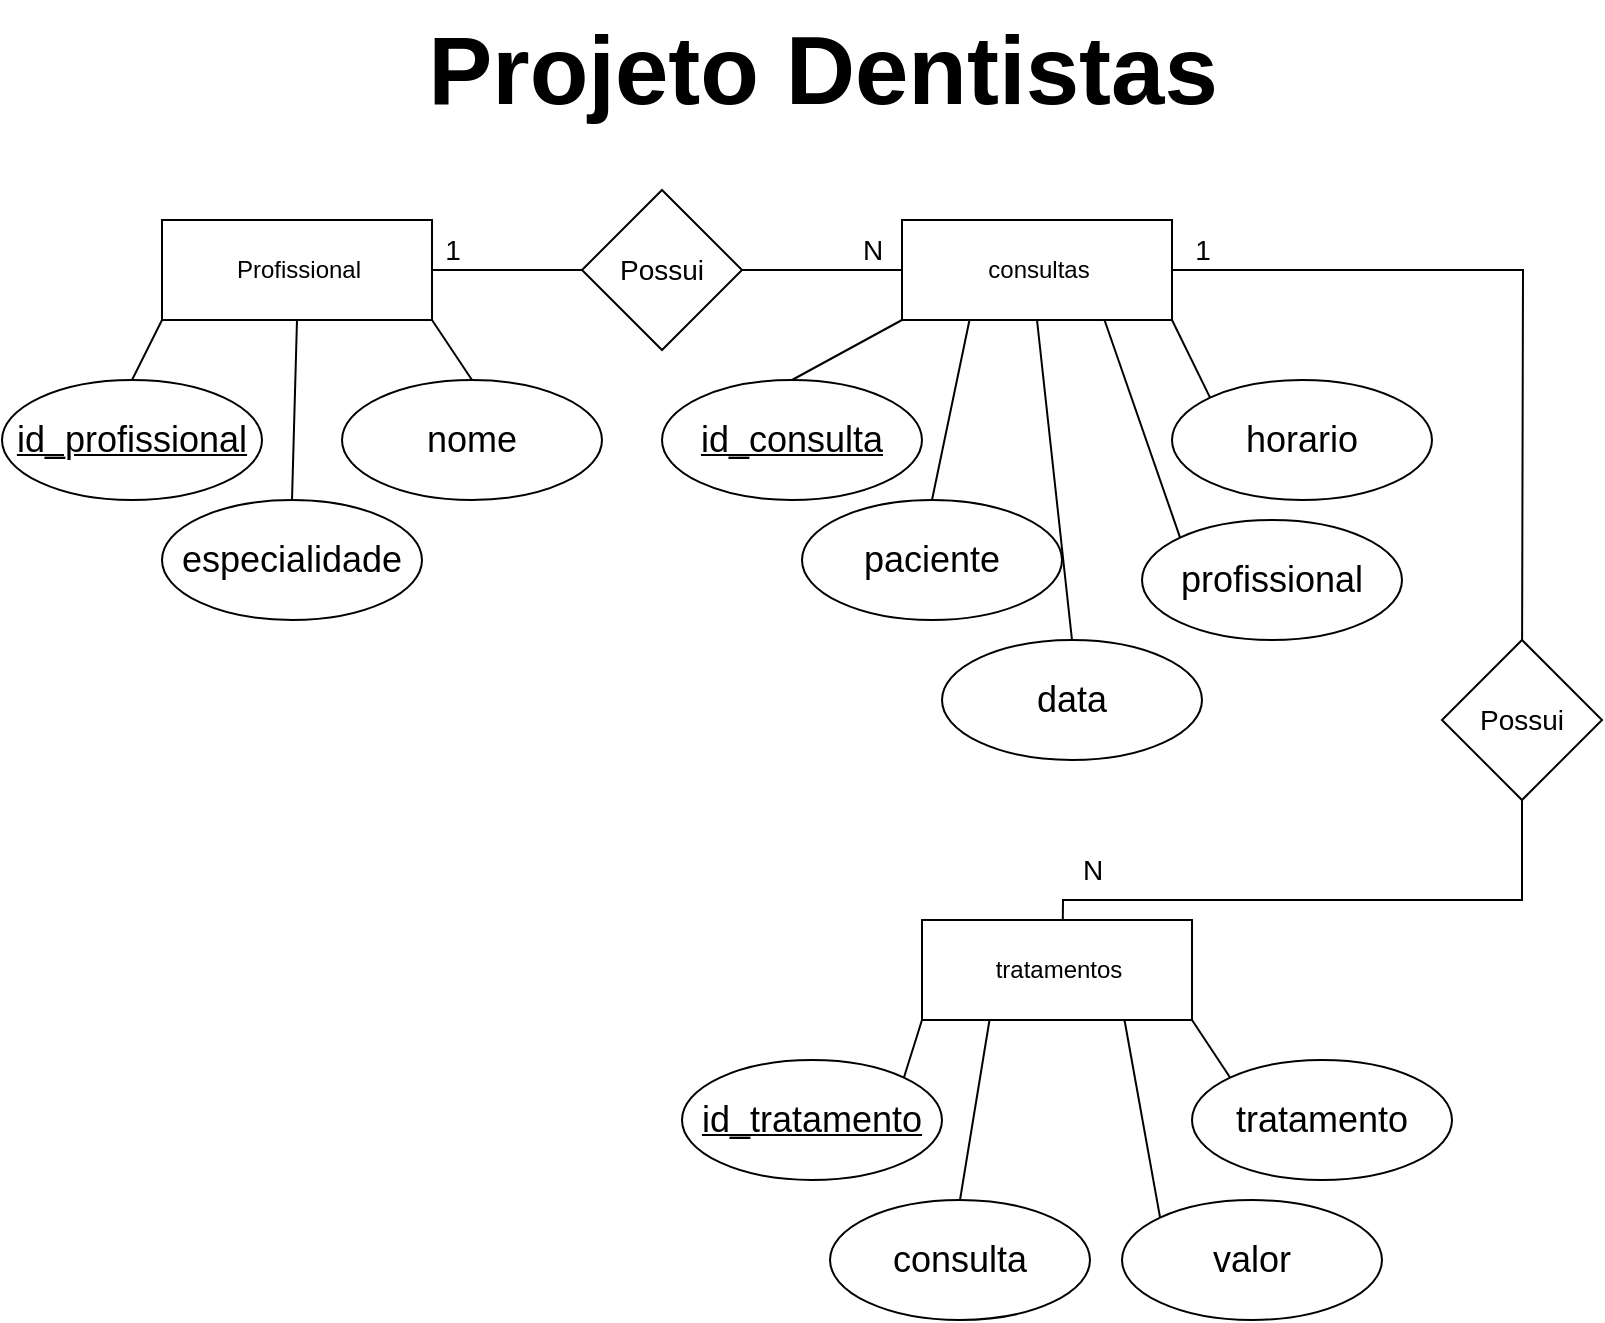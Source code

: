 <mxfile version="20.6.0" type="device"><diagram id="LDo0RXhBfajO5_ESKPVJ" name="Página-1"><mxGraphModel dx="1662" dy="794" grid="1" gridSize="10" guides="1" tooltips="1" connect="1" arrows="1" fold="1" page="1" pageScale="1" pageWidth="827" pageHeight="1169" math="0" shadow="0"><root><mxCell id="0"/><mxCell id="1" parent="0"/><mxCell id="sBhcF0kDkl56p9Jq2RJi-2" value="Profissional" style="html=1;" vertex="1" parent="1"><mxGeometry x="80" y="140" width="135" height="50" as="geometry"/></mxCell><mxCell id="sBhcF0kDkl56p9Jq2RJi-4" value="&lt;font style=&quot;font-size: 48px;&quot;&gt;&lt;b&gt;Projeto Dentistas&lt;/b&gt;&lt;/font&gt;" style="text;html=1;align=center;verticalAlign=middle;resizable=0;points=[];autosize=1;strokeColor=none;fillColor=none;" vertex="1" parent="1"><mxGeometry x="200" y="30" width="420" height="70" as="geometry"/></mxCell><mxCell id="sBhcF0kDkl56p9Jq2RJi-6" value="&lt;font style=&quot;font-size: 14px;&quot;&gt;Possui&lt;/font&gt;" style="rhombus;whiteSpace=wrap;html=1;fontSize=6;" vertex="1" parent="1"><mxGeometry x="290" y="125" width="80" height="80" as="geometry"/></mxCell><mxCell id="sBhcF0kDkl56p9Jq2RJi-7" value="" style="endArrow=none;html=1;rounded=0;fontSize=18;entryX=0;entryY=0.5;entryDx=0;entryDy=0;exitX=1;exitY=0.5;exitDx=0;exitDy=0;" edge="1" parent="1" source="sBhcF0kDkl56p9Jq2RJi-2" target="sBhcF0kDkl56p9Jq2RJi-6"><mxGeometry width="50" height="50" relative="1" as="geometry"><mxPoint x="280" y="240" as="sourcePoint"/><mxPoint x="330" y="190" as="targetPoint"/></mxGeometry></mxCell><mxCell id="sBhcF0kDkl56p9Jq2RJi-8" value="&lt;u&gt;id_profissional&lt;/u&gt;" style="ellipse;whiteSpace=wrap;html=1;fontSize=18;" vertex="1" parent="1"><mxGeometry y="220" width="130" height="60" as="geometry"/></mxCell><mxCell id="sBhcF0kDkl56p9Jq2RJi-9" value="nome" style="ellipse;whiteSpace=wrap;html=1;fontSize=18;" vertex="1" parent="1"><mxGeometry x="170" y="220" width="130" height="60" as="geometry"/></mxCell><mxCell id="sBhcF0kDkl56p9Jq2RJi-10" value="especialidade" style="ellipse;whiteSpace=wrap;html=1;fontSize=18;" vertex="1" parent="1"><mxGeometry x="80" y="280" width="130" height="60" as="geometry"/></mxCell><mxCell id="sBhcF0kDkl56p9Jq2RJi-11" value="" style="endArrow=none;html=1;rounded=0;fontSize=18;entryX=0.5;entryY=0;entryDx=0;entryDy=0;exitX=0.5;exitY=1;exitDx=0;exitDy=0;" edge="1" parent="1" source="sBhcF0kDkl56p9Jq2RJi-2" target="sBhcF0kDkl56p9Jq2RJi-10"><mxGeometry width="50" height="50" relative="1" as="geometry"><mxPoint x="225" y="175" as="sourcePoint"/><mxPoint x="300" y="175" as="targetPoint"/></mxGeometry></mxCell><mxCell id="sBhcF0kDkl56p9Jq2RJi-12" value="" style="endArrow=none;html=1;rounded=0;fontSize=18;entryX=0.5;entryY=0;entryDx=0;entryDy=0;exitX=0;exitY=1;exitDx=0;exitDy=0;" edge="1" parent="1" source="sBhcF0kDkl56p9Jq2RJi-2" target="sBhcF0kDkl56p9Jq2RJi-8"><mxGeometry width="50" height="50" relative="1" as="geometry"><mxPoint x="235" y="185" as="sourcePoint"/><mxPoint x="310" y="185" as="targetPoint"/></mxGeometry></mxCell><mxCell id="sBhcF0kDkl56p9Jq2RJi-13" value="" style="endArrow=none;html=1;rounded=0;fontSize=18;entryX=0.5;entryY=0;entryDx=0;entryDy=0;exitX=1;exitY=1;exitDx=0;exitDy=0;" edge="1" parent="1" source="sBhcF0kDkl56p9Jq2RJi-2" target="sBhcF0kDkl56p9Jq2RJi-9"><mxGeometry width="50" height="50" relative="1" as="geometry"><mxPoint x="245" y="195" as="sourcePoint"/><mxPoint x="320" y="195" as="targetPoint"/></mxGeometry></mxCell><mxCell id="sBhcF0kDkl56p9Jq2RJi-15" value="" style="endArrow=none;html=1;rounded=0;fontSize=18;entryX=0;entryY=0.5;entryDx=0;entryDy=0;exitX=1;exitY=0.5;exitDx=0;exitDy=0;" edge="1" parent="1" source="sBhcF0kDkl56p9Jq2RJi-6" target="sBhcF0kDkl56p9Jq2RJi-16"><mxGeometry width="50" height="50" relative="1" as="geometry"><mxPoint x="372.5" y="164.5" as="sourcePoint"/><mxPoint x="447.5" y="164.5" as="targetPoint"/></mxGeometry></mxCell><mxCell id="sBhcF0kDkl56p9Jq2RJi-20" style="edgeStyle=orthogonalEdgeStyle;rounded=0;orthogonalLoop=1;jettySize=auto;html=1;exitX=1;exitY=0.5;exitDx=0;exitDy=0;fontSize=14;" edge="1" parent="1" source="sBhcF0kDkl56p9Jq2RJi-16"><mxGeometry relative="1" as="geometry"><mxPoint x="760" y="370" as="targetPoint"/></mxGeometry></mxCell><mxCell id="sBhcF0kDkl56p9Jq2RJi-16" value="consultas" style="html=1;" vertex="1" parent="1"><mxGeometry x="450" y="140" width="135" height="50" as="geometry"/></mxCell><mxCell id="sBhcF0kDkl56p9Jq2RJi-17" value="data" style="ellipse;whiteSpace=wrap;html=1;fontSize=18;" vertex="1" parent="1"><mxGeometry x="470" y="350" width="130" height="60" as="geometry"/></mxCell><mxCell id="sBhcF0kDkl56p9Jq2RJi-18" value="profissional" style="ellipse;whiteSpace=wrap;html=1;fontSize=18;" vertex="1" parent="1"><mxGeometry x="570" y="290" width="130" height="60" as="geometry"/></mxCell><mxCell id="sBhcF0kDkl56p9Jq2RJi-19" value="paciente" style="ellipse;whiteSpace=wrap;html=1;fontSize=18;" vertex="1" parent="1"><mxGeometry x="400" y="280" width="130" height="60" as="geometry"/></mxCell><mxCell id="sBhcF0kDkl56p9Jq2RJi-21" value="horario" style="ellipse;whiteSpace=wrap;html=1;fontSize=18;" vertex="1" parent="1"><mxGeometry x="585" y="220" width="130" height="60" as="geometry"/></mxCell><mxCell id="sBhcF0kDkl56p9Jq2RJi-22" value="&lt;u&gt;id_consulta&lt;/u&gt;" style="ellipse;whiteSpace=wrap;html=1;fontSize=18;" vertex="1" parent="1"><mxGeometry x="330" y="220" width="130" height="60" as="geometry"/></mxCell><mxCell id="sBhcF0kDkl56p9Jq2RJi-24" style="edgeStyle=orthogonalEdgeStyle;rounded=0;orthogonalLoop=1;jettySize=auto;html=1;exitX=0.5;exitY=1;exitDx=0;exitDy=0;fontSize=14;" edge="1" parent="1" source="sBhcF0kDkl56p9Jq2RJi-23"><mxGeometry relative="1" as="geometry"><mxPoint x="530" y="530" as="targetPoint"/></mxGeometry></mxCell><mxCell id="sBhcF0kDkl56p9Jq2RJi-23" value="&lt;font style=&quot;font-size: 14px;&quot;&gt;Possui&lt;/font&gt;" style="rhombus;whiteSpace=wrap;html=1;fontSize=6;" vertex="1" parent="1"><mxGeometry x="720" y="350" width="80" height="80" as="geometry"/></mxCell><mxCell id="sBhcF0kDkl56p9Jq2RJi-25" value="tratamentos" style="html=1;" vertex="1" parent="1"><mxGeometry x="460" y="490" width="135" height="50" as="geometry"/></mxCell><mxCell id="sBhcF0kDkl56p9Jq2RJi-26" value="" style="endArrow=none;html=1;rounded=0;fontSize=18;entryX=0.5;entryY=0;entryDx=0;entryDy=0;exitX=0.5;exitY=1;exitDx=0;exitDy=0;" edge="1" parent="1" source="sBhcF0kDkl56p9Jq2RJi-16" target="sBhcF0kDkl56p9Jq2RJi-17"><mxGeometry width="50" height="50" relative="1" as="geometry"><mxPoint x="157.5" y="200" as="sourcePoint"/><mxPoint x="155" y="290" as="targetPoint"/></mxGeometry></mxCell><mxCell id="sBhcF0kDkl56p9Jq2RJi-27" value="" style="endArrow=none;html=1;rounded=0;fontSize=18;entryX=0.5;entryY=0;entryDx=0;entryDy=0;exitX=0.25;exitY=1;exitDx=0;exitDy=0;" edge="1" parent="1" source="sBhcF0kDkl56p9Jq2RJi-16" target="sBhcF0kDkl56p9Jq2RJi-19"><mxGeometry width="50" height="50" relative="1" as="geometry"><mxPoint x="167.5" y="210" as="sourcePoint"/><mxPoint x="165" y="300" as="targetPoint"/></mxGeometry></mxCell><mxCell id="sBhcF0kDkl56p9Jq2RJi-28" value="" style="endArrow=none;html=1;rounded=0;fontSize=18;entryX=0;entryY=0;entryDx=0;entryDy=0;exitX=0.75;exitY=1;exitDx=0;exitDy=0;" edge="1" parent="1" source="sBhcF0kDkl56p9Jq2RJi-16" target="sBhcF0kDkl56p9Jq2RJi-18"><mxGeometry width="50" height="50" relative="1" as="geometry"><mxPoint x="177.5" y="220" as="sourcePoint"/><mxPoint x="175" y="310" as="targetPoint"/></mxGeometry></mxCell><mxCell id="sBhcF0kDkl56p9Jq2RJi-29" value="" style="endArrow=none;html=1;rounded=0;fontSize=18;entryX=1;entryY=1;entryDx=0;entryDy=0;exitX=0;exitY=0;exitDx=0;exitDy=0;" edge="1" parent="1" source="sBhcF0kDkl56p9Jq2RJi-21" target="sBhcF0kDkl56p9Jq2RJi-16"><mxGeometry width="50" height="50" relative="1" as="geometry"><mxPoint x="187.5" y="230" as="sourcePoint"/><mxPoint x="185" y="320" as="targetPoint"/></mxGeometry></mxCell><mxCell id="sBhcF0kDkl56p9Jq2RJi-30" value="" style="endArrow=none;html=1;rounded=0;fontSize=18;entryX=0;entryY=1;entryDx=0;entryDy=0;exitX=0.5;exitY=0;exitDx=0;exitDy=0;" edge="1" parent="1" source="sBhcF0kDkl56p9Jq2RJi-22" target="sBhcF0kDkl56p9Jq2RJi-16"><mxGeometry width="50" height="50" relative="1" as="geometry"><mxPoint x="197.5" y="240" as="sourcePoint"/><mxPoint x="195" y="330" as="targetPoint"/></mxGeometry></mxCell><mxCell id="sBhcF0kDkl56p9Jq2RJi-32" value="1" style="text;html=1;align=center;verticalAlign=middle;resizable=0;points=[];autosize=1;strokeColor=none;fillColor=none;fontSize=14;" vertex="1" parent="1"><mxGeometry x="210" y="140" width="30" height="30" as="geometry"/></mxCell><mxCell id="sBhcF0kDkl56p9Jq2RJi-33" value="N" style="text;html=1;align=center;verticalAlign=middle;resizable=0;points=[];autosize=1;strokeColor=none;fillColor=none;fontSize=14;" vertex="1" parent="1"><mxGeometry x="420" y="140" width="30" height="30" as="geometry"/></mxCell><mxCell id="sBhcF0kDkl56p9Jq2RJi-34" value="1" style="text;html=1;align=center;verticalAlign=middle;resizable=0;points=[];autosize=1;strokeColor=none;fillColor=none;fontSize=14;" vertex="1" parent="1"><mxGeometry x="585" y="140" width="30" height="30" as="geometry"/></mxCell><mxCell id="sBhcF0kDkl56p9Jq2RJi-36" value="N" style="text;html=1;align=center;verticalAlign=middle;resizable=0;points=[];autosize=1;strokeColor=none;fillColor=none;fontSize=14;" vertex="1" parent="1"><mxGeometry x="530" y="450" width="30" height="30" as="geometry"/></mxCell><mxCell id="sBhcF0kDkl56p9Jq2RJi-37" value="valor" style="ellipse;whiteSpace=wrap;html=1;fontSize=18;" vertex="1" parent="1"><mxGeometry x="560" y="630" width="130" height="60" as="geometry"/></mxCell><mxCell id="sBhcF0kDkl56p9Jq2RJi-38" value="consulta" style="ellipse;whiteSpace=wrap;html=1;fontSize=18;" vertex="1" parent="1"><mxGeometry x="414" y="630" width="130" height="60" as="geometry"/></mxCell><mxCell id="sBhcF0kDkl56p9Jq2RJi-39" value="tratamento" style="ellipse;whiteSpace=wrap;html=1;fontSize=18;" vertex="1" parent="1"><mxGeometry x="595" y="560" width="130" height="60" as="geometry"/></mxCell><mxCell id="sBhcF0kDkl56p9Jq2RJi-40" value="&lt;u&gt;id_tratamento&lt;/u&gt;" style="ellipse;whiteSpace=wrap;html=1;fontSize=18;" vertex="1" parent="1"><mxGeometry x="340" y="560" width="130" height="60" as="geometry"/></mxCell><mxCell id="sBhcF0kDkl56p9Jq2RJi-41" value="" style="endArrow=none;html=1;rounded=0;fontSize=18;entryX=0.75;entryY=1;entryDx=0;entryDy=0;exitX=0;exitY=0;exitDx=0;exitDy=0;" edge="1" parent="1" source="sBhcF0kDkl56p9Jq2RJi-37" target="sBhcF0kDkl56p9Jq2RJi-25"><mxGeometry width="50" height="50" relative="1" as="geometry"><mxPoint x="160" y="460" as="sourcePoint"/><mxPoint x="215" y="430" as="targetPoint"/></mxGeometry></mxCell><mxCell id="sBhcF0kDkl56p9Jq2RJi-42" value="" style="endArrow=none;html=1;rounded=0;fontSize=18;entryX=0.5;entryY=0;entryDx=0;entryDy=0;exitX=0.25;exitY=1;exitDx=0;exitDy=0;" edge="1" parent="1" source="sBhcF0kDkl56p9Jq2RJi-25" target="sBhcF0kDkl56p9Jq2RJi-38"><mxGeometry width="50" height="50" relative="1" as="geometry"><mxPoint x="170" y="490" as="sourcePoint"/><mxPoint x="225" y="460" as="targetPoint"/></mxGeometry></mxCell><mxCell id="sBhcF0kDkl56p9Jq2RJi-43" value="" style="endArrow=none;html=1;rounded=0;fontSize=18;entryX=0;entryY=0;entryDx=0;entryDy=0;exitX=1;exitY=1;exitDx=0;exitDy=0;" edge="1" parent="1" source="sBhcF0kDkl56p9Jq2RJi-25" target="sBhcF0kDkl56p9Jq2RJi-39"><mxGeometry width="50" height="50" relative="1" as="geometry"><mxPoint x="180" y="500" as="sourcePoint"/><mxPoint x="235" y="470" as="targetPoint"/></mxGeometry></mxCell><mxCell id="sBhcF0kDkl56p9Jq2RJi-44" value="" style="endArrow=none;html=1;rounded=0;fontSize=18;entryX=1;entryY=0;entryDx=0;entryDy=0;exitX=0;exitY=1;exitDx=0;exitDy=0;" edge="1" parent="1" source="sBhcF0kDkl56p9Jq2RJi-25" target="sBhcF0kDkl56p9Jq2RJi-40"><mxGeometry width="50" height="50" relative="1" as="geometry"><mxPoint x="190" y="510" as="sourcePoint"/><mxPoint x="245" y="480" as="targetPoint"/></mxGeometry></mxCell></root></mxGraphModel></diagram></mxfile>
